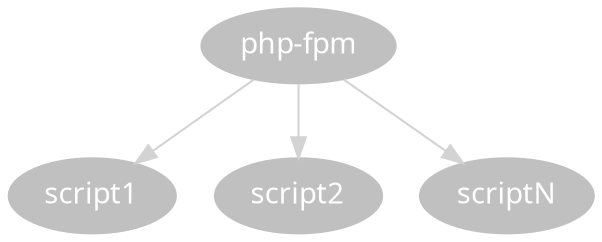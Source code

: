 digraph G {
  bgcolor="transparent"
  node [ style = filled, color=grey, fontcolor=white, fontname="sans-serif"]
  edge [ color = lightgrey, fontcolor=white, fontname="sans-serif"]
  "php-fpm" -> script1 
  "php-fpm" -> script2
  "php-fpm" -> scriptN
}
